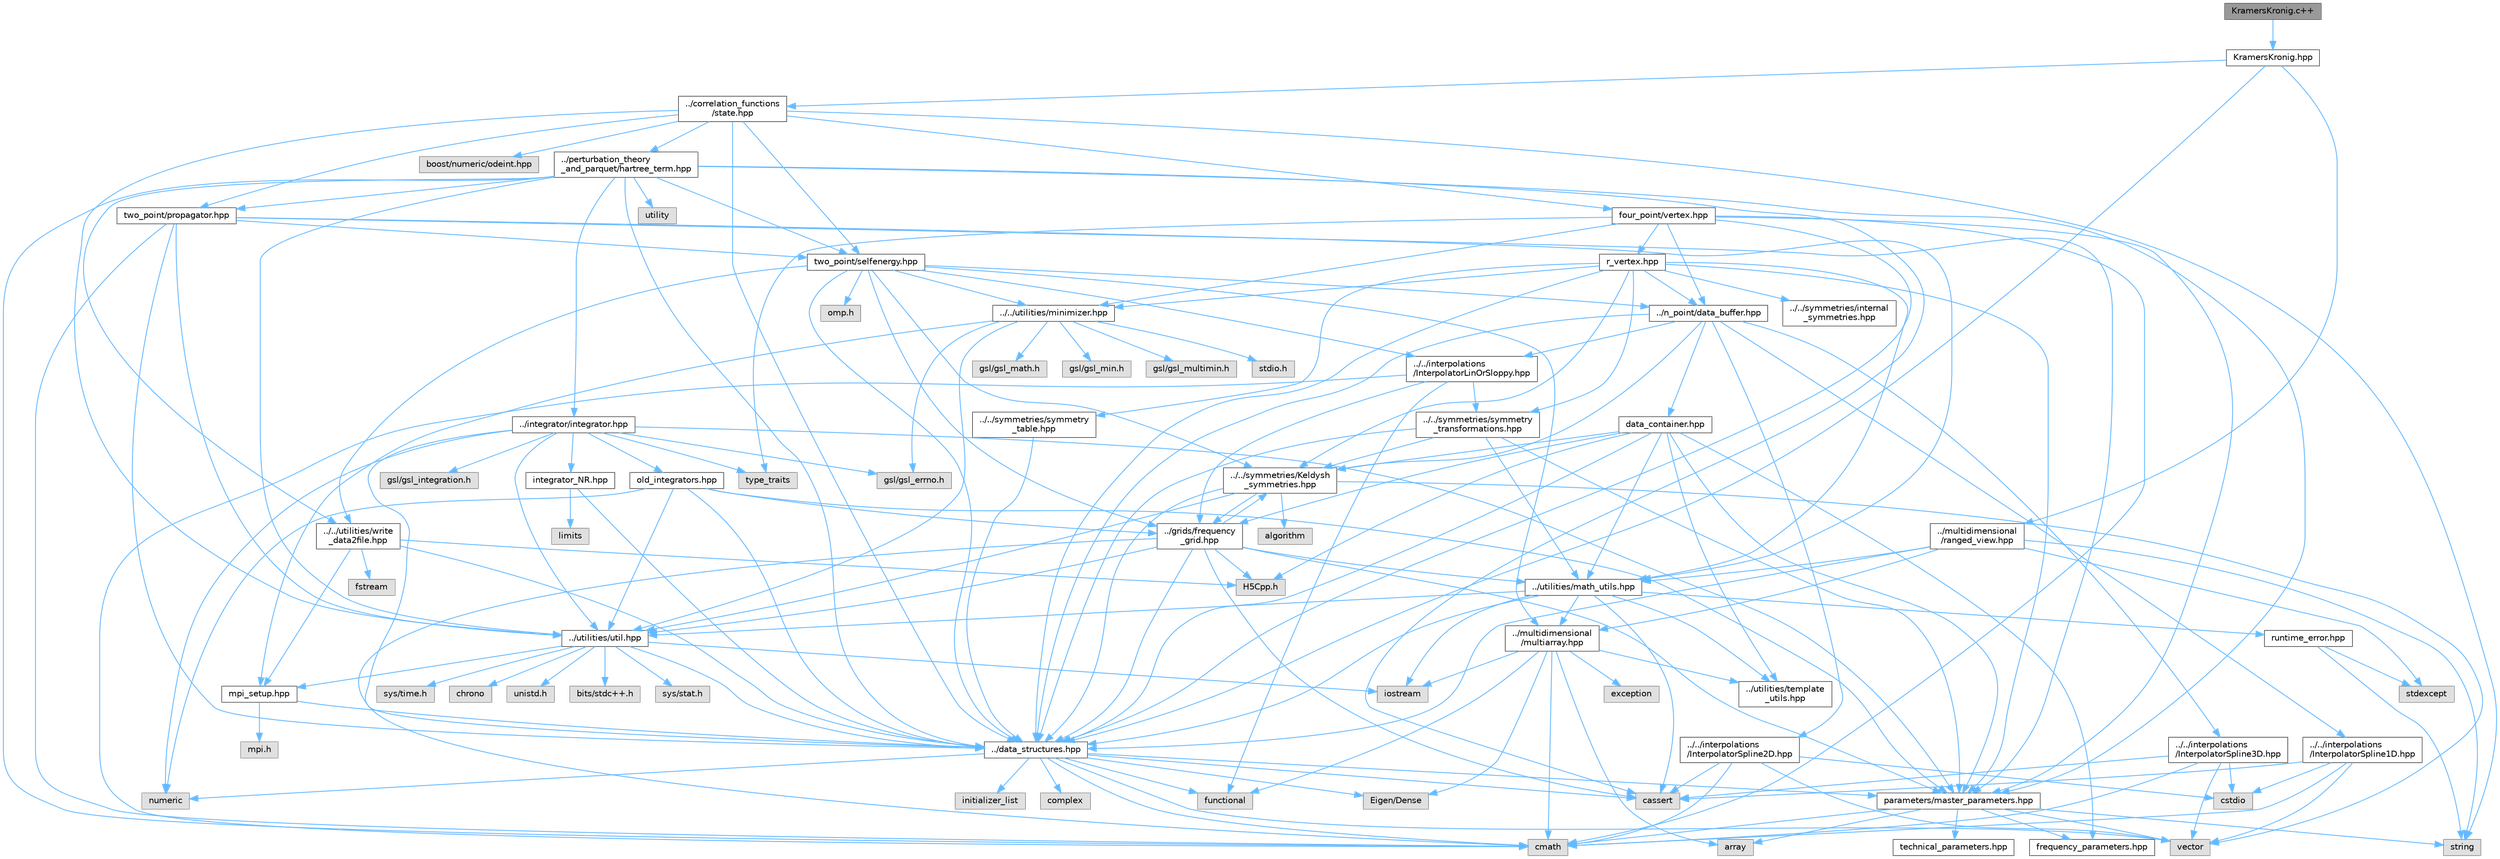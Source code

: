 digraph "KramersKronig.c++"
{
 // INTERACTIVE_SVG=YES
 // LATEX_PDF_SIZE
  bgcolor="transparent";
  edge [fontname=Helvetica,fontsize=10,labelfontname=Helvetica,labelfontsize=10];
  node [fontname=Helvetica,fontsize=10,shape=box,height=0.2,width=0.4];
  Node1 [id="Node000001",label="KramersKronig.c++",height=0.2,width=0.4,color="gray40", fillcolor="grey60", style="filled", fontcolor="black",tooltip=" "];
  Node1 -> Node2 [id="edge1_Node000001_Node000002",color="steelblue1",style="solid",tooltip=" "];
  Node2 [id="Node000002",label="KramersKronig.hpp",height=0.2,width=0.4,color="grey40", fillcolor="white", style="filled",URL="$d1/db3/KramersKronig_8hpp.html",tooltip=" "];
  Node2 -> Node3 [id="edge2_Node000002_Node000003",color="steelblue1",style="solid",tooltip=" "];
  Node3 [id="Node000003",label="../data_structures.hpp",height=0.2,width=0.4,color="grey40", fillcolor="white", style="filled",URL="$d7/d59/data__structures_8hpp.html",tooltip=" "];
  Node3 -> Node4 [id="edge3_Node000003_Node000004",color="steelblue1",style="solid",tooltip=" "];
  Node4 [id="Node000004",label="complex",height=0.2,width=0.4,color="grey60", fillcolor="#E0E0E0", style="filled",tooltip=" "];
  Node3 -> Node5 [id="edge4_Node000003_Node000005",color="steelblue1",style="solid",tooltip=" "];
  Node5 [id="Node000005",label="cmath",height=0.2,width=0.4,color="grey60", fillcolor="#E0E0E0", style="filled",tooltip=" "];
  Node3 -> Node6 [id="edge5_Node000003_Node000006",color="steelblue1",style="solid",tooltip=" "];
  Node6 [id="Node000006",label="vector",height=0.2,width=0.4,color="grey60", fillcolor="#E0E0E0", style="filled",tooltip=" "];
  Node3 -> Node7 [id="edge6_Node000003_Node000007",color="steelblue1",style="solid",tooltip=" "];
  Node7 [id="Node000007",label="initializer_list",height=0.2,width=0.4,color="grey60", fillcolor="#E0E0E0", style="filled",tooltip=" "];
  Node3 -> Node8 [id="edge7_Node000003_Node000008",color="steelblue1",style="solid",tooltip=" "];
  Node8 [id="Node000008",label="functional",height=0.2,width=0.4,color="grey60", fillcolor="#E0E0E0", style="filled",tooltip=" "];
  Node3 -> Node9 [id="edge8_Node000003_Node000009",color="steelblue1",style="solid",tooltip=" "];
  Node9 [id="Node000009",label="cassert",height=0.2,width=0.4,color="grey60", fillcolor="#E0E0E0", style="filled",tooltip=" "];
  Node3 -> Node10 [id="edge9_Node000003_Node000010",color="steelblue1",style="solid",tooltip=" "];
  Node10 [id="Node000010",label="numeric",height=0.2,width=0.4,color="grey60", fillcolor="#E0E0E0", style="filled",tooltip=" "];
  Node3 -> Node11 [id="edge10_Node000003_Node000011",color="steelblue1",style="solid",tooltip=" "];
  Node11 [id="Node000011",label="parameters/master_parameters.hpp",height=0.2,width=0.4,color="grey40", fillcolor="white", style="filled",URL="$d1/df8/master__parameters_8hpp.html",tooltip=" "];
  Node11 -> Node5 [id="edge11_Node000011_Node000005",color="steelblue1",style="solid",tooltip=" "];
  Node11 -> Node6 [id="edge12_Node000011_Node000006",color="steelblue1",style="solid",tooltip=" "];
  Node11 -> Node12 [id="edge13_Node000011_Node000012",color="steelblue1",style="solid",tooltip=" "];
  Node12 [id="Node000012",label="string",height=0.2,width=0.4,color="grey60", fillcolor="#E0E0E0", style="filled",tooltip=" "];
  Node11 -> Node13 [id="edge14_Node000011_Node000013",color="steelblue1",style="solid",tooltip=" "];
  Node13 [id="Node000013",label="array",height=0.2,width=0.4,color="grey60", fillcolor="#E0E0E0", style="filled",tooltip=" "];
  Node11 -> Node14 [id="edge15_Node000011_Node000014",color="steelblue1",style="solid",tooltip=" "];
  Node14 [id="Node000014",label="frequency_parameters.hpp",height=0.2,width=0.4,color="grey40", fillcolor="white", style="filled",URL="$d3/d3c/frequency__parameters_8hpp.html",tooltip=" "];
  Node11 -> Node15 [id="edge16_Node000011_Node000015",color="steelblue1",style="solid",tooltip=" "];
  Node15 [id="Node000015",label="technical_parameters.hpp",height=0.2,width=0.4,color="grey40", fillcolor="white", style="filled",URL="$d9/d3a/technical__parameters_8hpp.html",tooltip=" "];
  Node3 -> Node16 [id="edge17_Node000003_Node000016",color="steelblue1",style="solid",tooltip=" "];
  Node16 [id="Node000016",label="Eigen/Dense",height=0.2,width=0.4,color="grey60", fillcolor="#E0E0E0", style="filled",tooltip=" "];
  Node2 -> Node17 [id="edge18_Node000002_Node000017",color="steelblue1",style="solid",tooltip=" "];
  Node17 [id="Node000017",label="../correlation_functions\l/state.hpp",height=0.2,width=0.4,color="grey40", fillcolor="white", style="filled",URL="$da/d3b/state_8hpp.html",tooltip=" "];
  Node17 -> Node3 [id="edge19_Node000017_Node000003",color="steelblue1",style="solid",tooltip=" "];
  Node17 -> Node18 [id="edge20_Node000017_Node000018",color="steelblue1",style="solid",tooltip=" "];
  Node18 [id="Node000018",label="four_point/vertex.hpp",height=0.2,width=0.4,color="grey40", fillcolor="white", style="filled",URL="$d1/d2d/vertex_8hpp.html",tooltip=" "];
  Node18 -> Node5 [id="edge21_Node000018_Node000005",color="steelblue1",style="solid",tooltip=" "];
  Node18 -> Node19 [id="edge22_Node000018_Node000019",color="steelblue1",style="solid",tooltip=" "];
  Node19 [id="Node000019",label="type_traits",height=0.2,width=0.4,color="grey60", fillcolor="#E0E0E0", style="filled",tooltip=" "];
  Node18 -> Node3 [id="edge23_Node000018_Node000003",color="steelblue1",style="solid",tooltip=" "];
  Node18 -> Node11 [id="edge24_Node000018_Node000011",color="steelblue1",style="solid",tooltip=" "];
  Node18 -> Node20 [id="edge25_Node000018_Node000020",color="steelblue1",style="solid",tooltip=" "];
  Node20 [id="Node000020",label="r_vertex.hpp",height=0.2,width=0.4,color="grey40", fillcolor="white", style="filled",URL="$d3/d22/r__vertex_8hpp.html",tooltip=" "];
  Node20 -> Node3 [id="edge26_Node000020_Node000003",color="steelblue1",style="solid",tooltip=" "];
  Node20 -> Node11 [id="edge27_Node000020_Node000011",color="steelblue1",style="solid",tooltip=" "];
  Node20 -> Node21 [id="edge28_Node000020_Node000021",color="steelblue1",style="solid",tooltip=" "];
  Node21 [id="Node000021",label="../../symmetries/Keldysh\l_symmetries.hpp",height=0.2,width=0.4,color="grey40", fillcolor="white", style="filled",URL="$d2/d1a/Keldysh__symmetries_8hpp.html",tooltip=" "];
  Node21 -> Node6 [id="edge29_Node000021_Node000006",color="steelblue1",style="solid",tooltip=" "];
  Node21 -> Node22 [id="edge30_Node000021_Node000022",color="steelblue1",style="solid",tooltip=" "];
  Node22 [id="Node000022",label="algorithm",height=0.2,width=0.4,color="grey60", fillcolor="#E0E0E0", style="filled",tooltip=" "];
  Node21 -> Node3 [id="edge31_Node000021_Node000003",color="steelblue1",style="solid",tooltip=" "];
  Node21 -> Node23 [id="edge32_Node000021_Node000023",color="steelblue1",style="solid",tooltip=" "];
  Node23 [id="Node000023",label="../utilities/util.hpp",height=0.2,width=0.4,color="grey40", fillcolor="white", style="filled",URL="$d0/d3f/util_8hpp.html",tooltip=" "];
  Node23 -> Node24 [id="edge33_Node000023_Node000024",color="steelblue1",style="solid",tooltip=" "];
  Node24 [id="Node000024",label="sys/time.h",height=0.2,width=0.4,color="grey60", fillcolor="#E0E0E0", style="filled",tooltip=" "];
  Node23 -> Node25 [id="edge34_Node000023_Node000025",color="steelblue1",style="solid",tooltip=" "];
  Node25 [id="Node000025",label="chrono",height=0.2,width=0.4,color="grey60", fillcolor="#E0E0E0", style="filled",tooltip=" "];
  Node23 -> Node26 [id="edge35_Node000023_Node000026",color="steelblue1",style="solid",tooltip=" "];
  Node26 [id="Node000026",label="unistd.h",height=0.2,width=0.4,color="grey60", fillcolor="#E0E0E0", style="filled",tooltip=" "];
  Node23 -> Node27 [id="edge36_Node000023_Node000027",color="steelblue1",style="solid",tooltip=" "];
  Node27 [id="Node000027",label="iostream",height=0.2,width=0.4,color="grey60", fillcolor="#E0E0E0", style="filled",tooltip=" "];
  Node23 -> Node28 [id="edge37_Node000023_Node000028",color="steelblue1",style="solid",tooltip=" "];
  Node28 [id="Node000028",label="bits/stdc++.h",height=0.2,width=0.4,color="grey60", fillcolor="#E0E0E0", style="filled",tooltip=" "];
  Node23 -> Node29 [id="edge38_Node000023_Node000029",color="steelblue1",style="solid",tooltip=" "];
  Node29 [id="Node000029",label="sys/stat.h",height=0.2,width=0.4,color="grey60", fillcolor="#E0E0E0", style="filled",tooltip=" "];
  Node23 -> Node3 [id="edge39_Node000023_Node000003",color="steelblue1",style="solid",tooltip=" "];
  Node23 -> Node30 [id="edge40_Node000023_Node000030",color="steelblue1",style="solid",tooltip=" "];
  Node30 [id="Node000030",label="mpi_setup.hpp",height=0.2,width=0.4,color="grey40", fillcolor="white", style="filled",URL="$db/de0/mpi__setup_8hpp.html",tooltip=" "];
  Node30 -> Node3 [id="edge41_Node000030_Node000003",color="steelblue1",style="solid",tooltip=" "];
  Node30 -> Node31 [id="edge42_Node000030_Node000031",color="steelblue1",style="solid",tooltip=" "];
  Node31 [id="Node000031",label="mpi.h",height=0.2,width=0.4,color="grey60", fillcolor="#E0E0E0", style="filled",tooltip=" "];
  Node21 -> Node32 [id="edge43_Node000021_Node000032",color="steelblue1",style="solid",tooltip=" "];
  Node32 [id="Node000032",label="../grids/frequency\l_grid.hpp",height=0.2,width=0.4,color="grey40", fillcolor="white", style="filled",URL="$d5/d39/frequency__grid_8hpp.html",tooltip=" "];
  Node32 -> Node5 [id="edge44_Node000032_Node000005",color="steelblue1",style="solid",tooltip=" "];
  Node32 -> Node3 [id="edge45_Node000032_Node000003",color="steelblue1",style="solid",tooltip=" "];
  Node32 -> Node23 [id="edge46_Node000032_Node000023",color="steelblue1",style="solid",tooltip=" "];
  Node32 -> Node11 [id="edge47_Node000032_Node000011",color="steelblue1",style="solid",tooltip=" "];
  Node32 -> Node33 [id="edge48_Node000032_Node000033",color="steelblue1",style="solid",tooltip=" "];
  Node33 [id="Node000033",label="../utilities/math_utils.hpp",height=0.2,width=0.4,color="grey40", fillcolor="white", style="filled",URL="$de/dbb/math__utils_8hpp.html",tooltip=" "];
  Node33 -> Node3 [id="edge49_Node000033_Node000003",color="steelblue1",style="solid",tooltip=" "];
  Node33 -> Node34 [id="edge50_Node000033_Node000034",color="steelblue1",style="solid",tooltip=" "];
  Node34 [id="Node000034",label="../multidimensional\l/multiarray.hpp",height=0.2,width=0.4,color="grey40", fillcolor="white", style="filled",URL="$df/da4/multiarray_8hpp.html",tooltip=" "];
  Node34 -> Node13 [id="edge51_Node000034_Node000013",color="steelblue1",style="solid",tooltip=" "];
  Node34 -> Node5 [id="edge52_Node000034_Node000005",color="steelblue1",style="solid",tooltip=" "];
  Node34 -> Node35 [id="edge53_Node000034_Node000035",color="steelblue1",style="solid",tooltip=" "];
  Node35 [id="Node000035",label="exception",height=0.2,width=0.4,color="grey60", fillcolor="#E0E0E0", style="filled",tooltip=" "];
  Node34 -> Node8 [id="edge54_Node000034_Node000008",color="steelblue1",style="solid",tooltip=" "];
  Node34 -> Node27 [id="edge55_Node000034_Node000027",color="steelblue1",style="solid",tooltip=" "];
  Node34 -> Node16 [id="edge56_Node000034_Node000016",color="steelblue1",style="solid",tooltip=" "];
  Node34 -> Node36 [id="edge57_Node000034_Node000036",color="steelblue1",style="solid",tooltip=" "];
  Node36 [id="Node000036",label="../utilities/template\l_utils.hpp",height=0.2,width=0.4,color="grey40", fillcolor="white", style="filled",URL="$dd/de3/template__utils_8hpp.html",tooltip=" "];
  Node33 -> Node36 [id="edge58_Node000033_Node000036",color="steelblue1",style="solid",tooltip=" "];
  Node33 -> Node37 [id="edge59_Node000033_Node000037",color="steelblue1",style="solid",tooltip=" "];
  Node37 [id="Node000037",label="runtime_error.hpp",height=0.2,width=0.4,color="grey40", fillcolor="white", style="filled",URL="$d1/d64/runtime__error_8hpp.html",tooltip=" "];
  Node37 -> Node38 [id="edge60_Node000037_Node000038",color="steelblue1",style="solid",tooltip=" "];
  Node38 [id="Node000038",label="stdexcept",height=0.2,width=0.4,color="grey60", fillcolor="#E0E0E0", style="filled",tooltip=" "];
  Node37 -> Node12 [id="edge61_Node000037_Node000012",color="steelblue1",style="solid",tooltip=" "];
  Node33 -> Node23 [id="edge62_Node000033_Node000023",color="steelblue1",style="solid",tooltip=" "];
  Node33 -> Node27 [id="edge63_Node000033_Node000027",color="steelblue1",style="solid",tooltip=" "];
  Node33 -> Node9 [id="edge64_Node000033_Node000009",color="steelblue1",style="solid",tooltip=" "];
  Node32 -> Node21 [id="edge65_Node000032_Node000021",color="steelblue1",style="solid",tooltip=" "];
  Node32 -> Node9 [id="edge66_Node000032_Node000009",color="steelblue1",style="solid",tooltip=" "];
  Node32 -> Node39 [id="edge67_Node000032_Node000039",color="steelblue1",style="solid",tooltip=" "];
  Node39 [id="Node000039",label="H5Cpp.h",height=0.2,width=0.4,color="grey60", fillcolor="#E0E0E0", style="filled",tooltip=" "];
  Node20 -> Node40 [id="edge68_Node000020_Node000040",color="steelblue1",style="solid",tooltip=" "];
  Node40 [id="Node000040",label="../../symmetries/internal\l_symmetries.hpp",height=0.2,width=0.4,color="grey40", fillcolor="white", style="filled",URL="$d1/dfd/internal__symmetries_8hpp.html",tooltip=" "];
  Node20 -> Node41 [id="edge69_Node000020_Node000041",color="steelblue1",style="solid",tooltip=" "];
  Node41 [id="Node000041",label="../../symmetries/symmetry\l_transformations.hpp",height=0.2,width=0.4,color="grey40", fillcolor="white", style="filled",URL="$db/d7d/symmetry__transformations_8hpp.html",tooltip=" "];
  Node41 -> Node11 [id="edge70_Node000041_Node000011",color="steelblue1",style="solid",tooltip=" "];
  Node41 -> Node33 [id="edge71_Node000041_Node000033",color="steelblue1",style="solid",tooltip=" "];
  Node41 -> Node21 [id="edge72_Node000041_Node000021",color="steelblue1",style="solid",tooltip=" "];
  Node41 -> Node3 [id="edge73_Node000041_Node000003",color="steelblue1",style="solid",tooltip=" "];
  Node20 -> Node42 [id="edge74_Node000020_Node000042",color="steelblue1",style="solid",tooltip=" "];
  Node42 [id="Node000042",label="../../symmetries/symmetry\l_table.hpp",height=0.2,width=0.4,color="grey40", fillcolor="white", style="filled",URL="$d3/d77/symmetry__table_8hpp.html",tooltip=" "];
  Node42 -> Node3 [id="edge75_Node000042_Node000003",color="steelblue1",style="solid",tooltip=" "];
  Node20 -> Node33 [id="edge76_Node000020_Node000033",color="steelblue1",style="solid",tooltip=" "];
  Node20 -> Node43 [id="edge77_Node000020_Node000043",color="steelblue1",style="solid",tooltip=" "];
  Node43 [id="Node000043",label="../../utilities/minimizer.hpp",height=0.2,width=0.4,color="grey40", fillcolor="white", style="filled",URL="$d4/d21/minimizer_8hpp.html",tooltip=" "];
  Node43 -> Node44 [id="edge78_Node000043_Node000044",color="steelblue1",style="solid",tooltip=" "];
  Node44 [id="Node000044",label="stdio.h",height=0.2,width=0.4,color="grey60", fillcolor="#E0E0E0", style="filled",tooltip=" "];
  Node43 -> Node45 [id="edge79_Node000043_Node000045",color="steelblue1",style="solid",tooltip=" "];
  Node45 [id="Node000045",label="gsl/gsl_errno.h",height=0.2,width=0.4,color="grey60", fillcolor="#E0E0E0", style="filled",tooltip=" "];
  Node43 -> Node46 [id="edge80_Node000043_Node000046",color="steelblue1",style="solid",tooltip=" "];
  Node46 [id="Node000046",label="gsl/gsl_math.h",height=0.2,width=0.4,color="grey60", fillcolor="#E0E0E0", style="filled",tooltip=" "];
  Node43 -> Node47 [id="edge81_Node000043_Node000047",color="steelblue1",style="solid",tooltip=" "];
  Node47 [id="Node000047",label="gsl/gsl_min.h",height=0.2,width=0.4,color="grey60", fillcolor="#E0E0E0", style="filled",tooltip=" "];
  Node43 -> Node48 [id="edge82_Node000043_Node000048",color="steelblue1",style="solid",tooltip=" "];
  Node48 [id="Node000048",label="gsl/gsl_multimin.h",height=0.2,width=0.4,color="grey60", fillcolor="#E0E0E0", style="filled",tooltip=" "];
  Node43 -> Node30 [id="edge83_Node000043_Node000030",color="steelblue1",style="solid",tooltip=" "];
  Node43 -> Node23 [id="edge84_Node000043_Node000023",color="steelblue1",style="solid",tooltip=" "];
  Node20 -> Node49 [id="edge85_Node000020_Node000049",color="steelblue1",style="solid",tooltip=" "];
  Node49 [id="Node000049",label="../n_point/data_buffer.hpp",height=0.2,width=0.4,color="grey40", fillcolor="white", style="filled",URL="$dc/d80/data__buffer_8hpp.html",tooltip=" "];
  Node49 -> Node3 [id="edge86_Node000049_Node000003",color="steelblue1",style="solid",tooltip=" "];
  Node49 -> Node21 [id="edge87_Node000049_Node000021",color="steelblue1",style="solid",tooltip=" "];
  Node49 -> Node50 [id="edge88_Node000049_Node000050",color="steelblue1",style="solid",tooltip=" "];
  Node50 [id="Node000050",label="data_container.hpp",height=0.2,width=0.4,color="grey40", fillcolor="white", style="filled",URL="$da/dbc/data__container_8hpp.html",tooltip=" "];
  Node50 -> Node36 [id="edge89_Node000050_Node000036",color="steelblue1",style="solid",tooltip=" "];
  Node50 -> Node33 [id="edge90_Node000050_Node000033",color="steelblue1",style="solid",tooltip=" "];
  Node50 -> Node21 [id="edge91_Node000050_Node000021",color="steelblue1",style="solid",tooltip=" "];
  Node50 -> Node3 [id="edge92_Node000050_Node000003",color="steelblue1",style="solid",tooltip=" "];
  Node50 -> Node11 [id="edge93_Node000050_Node000011",color="steelblue1",style="solid",tooltip=" "];
  Node50 -> Node14 [id="edge94_Node000050_Node000014",color="steelblue1",style="solid",tooltip=" "];
  Node50 -> Node32 [id="edge95_Node000050_Node000032",color="steelblue1",style="solid",tooltip=" "];
  Node50 -> Node39 [id="edge96_Node000050_Node000039",color="steelblue1",style="solid",tooltip=" "];
  Node49 -> Node51 [id="edge97_Node000049_Node000051",color="steelblue1",style="solid",tooltip=" "];
  Node51 [id="Node000051",label="../../interpolations\l/InterpolatorLinOrSloppy.hpp",height=0.2,width=0.4,color="grey40", fillcolor="white", style="filled",URL="$d3/d17/InterpolatorLinOrSloppy_8hpp.html",tooltip=" "];
  Node51 -> Node5 [id="edge98_Node000051_Node000005",color="steelblue1",style="solid",tooltip=" "];
  Node51 -> Node8 [id="edge99_Node000051_Node000008",color="steelblue1",style="solid",tooltip=" "];
  Node51 -> Node32 [id="edge100_Node000051_Node000032",color="steelblue1",style="solid",tooltip=" "];
  Node51 -> Node41 [id="edge101_Node000051_Node000041",color="steelblue1",style="solid",tooltip=" "];
  Node49 -> Node52 [id="edge102_Node000049_Node000052",color="steelblue1",style="solid",tooltip=" "];
  Node52 [id="Node000052",label="../../interpolations\l/InterpolatorSpline1D.hpp",height=0.2,width=0.4,color="grey40", fillcolor="white", style="filled",URL="$d1/d52/InterpolatorSpline1D_8hpp.html",tooltip=" "];
  Node52 -> Node53 [id="edge103_Node000052_Node000053",color="steelblue1",style="solid",tooltip=" "];
  Node53 [id="Node000053",label="cstdio",height=0.2,width=0.4,color="grey60", fillcolor="#E0E0E0", style="filled",tooltip=" "];
  Node52 -> Node9 [id="edge104_Node000052_Node000009",color="steelblue1",style="solid",tooltip=" "];
  Node52 -> Node5 [id="edge105_Node000052_Node000005",color="steelblue1",style="solid",tooltip=" "];
  Node52 -> Node6 [id="edge106_Node000052_Node000006",color="steelblue1",style="solid",tooltip=" "];
  Node49 -> Node54 [id="edge107_Node000049_Node000054",color="steelblue1",style="solid",tooltip=" "];
  Node54 [id="Node000054",label="../../interpolations\l/InterpolatorSpline2D.hpp",height=0.2,width=0.4,color="grey40", fillcolor="white", style="filled",URL="$d6/d91/InterpolatorSpline2D_8hpp.html",tooltip=" "];
  Node54 -> Node53 [id="edge108_Node000054_Node000053",color="steelblue1",style="solid",tooltip=" "];
  Node54 -> Node9 [id="edge109_Node000054_Node000009",color="steelblue1",style="solid",tooltip=" "];
  Node54 -> Node5 [id="edge110_Node000054_Node000005",color="steelblue1",style="solid",tooltip=" "];
  Node54 -> Node6 [id="edge111_Node000054_Node000006",color="steelblue1",style="solid",tooltip=" "];
  Node49 -> Node55 [id="edge112_Node000049_Node000055",color="steelblue1",style="solid",tooltip=" "];
  Node55 [id="Node000055",label="../../interpolations\l/InterpolatorSpline3D.hpp",height=0.2,width=0.4,color="grey40", fillcolor="white", style="filled",URL="$dd/dcc/InterpolatorSpline3D_8hpp.html",tooltip=" "];
  Node55 -> Node53 [id="edge113_Node000055_Node000053",color="steelblue1",style="solid",tooltip=" "];
  Node55 -> Node9 [id="edge114_Node000055_Node000009",color="steelblue1",style="solid",tooltip=" "];
  Node55 -> Node5 [id="edge115_Node000055_Node000005",color="steelblue1",style="solid",tooltip=" "];
  Node55 -> Node6 [id="edge116_Node000055_Node000006",color="steelblue1",style="solid",tooltip=" "];
  Node18 -> Node43 [id="edge117_Node000018_Node000043",color="steelblue1",style="solid",tooltip=" "];
  Node18 -> Node49 [id="edge118_Node000018_Node000049",color="steelblue1",style="solid",tooltip=" "];
  Node17 -> Node56 [id="edge119_Node000017_Node000056",color="steelblue1",style="solid",tooltip=" "];
  Node56 [id="Node000056",label="two_point/selfenergy.hpp",height=0.2,width=0.4,color="grey40", fillcolor="white", style="filled",URL="$d6/d2d/selfenergy_8hpp.html",tooltip=" "];
  Node56 -> Node3 [id="edge120_Node000056_Node000003",color="steelblue1",style="solid",tooltip=" "];
  Node56 -> Node34 [id="edge121_Node000056_Node000034",color="steelblue1",style="solid",tooltip=" "];
  Node56 -> Node49 [id="edge122_Node000056_Node000049",color="steelblue1",style="solid",tooltip=" "];
  Node56 -> Node32 [id="edge123_Node000056_Node000032",color="steelblue1",style="solid",tooltip=" "];
  Node56 -> Node43 [id="edge124_Node000056_Node000043",color="steelblue1",style="solid",tooltip=" "];
  Node56 -> Node57 [id="edge125_Node000056_Node000057",color="steelblue1",style="solid",tooltip=" "];
  Node57 [id="Node000057",label="omp.h",height=0.2,width=0.4,color="grey60", fillcolor="#E0E0E0", style="filled",tooltip=" "];
  Node56 -> Node21 [id="edge126_Node000056_Node000021",color="steelblue1",style="solid",tooltip=" "];
  Node56 -> Node58 [id="edge127_Node000056_Node000058",color="steelblue1",style="solid",tooltip=" "];
  Node58 [id="Node000058",label="../../utilities/write\l_data2file.hpp",height=0.2,width=0.4,color="grey40", fillcolor="white", style="filled",URL="$d8/d74/write__data2file_8hpp.html",tooltip=" "];
  Node58 -> Node3 [id="edge128_Node000058_Node000003",color="steelblue1",style="solid",tooltip=" "];
  Node58 -> Node30 [id="edge129_Node000058_Node000030",color="steelblue1",style="solid",tooltip=" "];
  Node58 -> Node59 [id="edge130_Node000058_Node000059",color="steelblue1",style="solid",tooltip=" "];
  Node59 [id="Node000059",label="fstream",height=0.2,width=0.4,color="grey60", fillcolor="#E0E0E0", style="filled",tooltip=" "];
  Node58 -> Node39 [id="edge131_Node000058_Node000039",color="steelblue1",style="solid",tooltip=" "];
  Node56 -> Node51 [id="edge132_Node000056_Node000051",color="steelblue1",style="solid",tooltip=" "];
  Node17 -> Node60 [id="edge133_Node000017_Node000060",color="steelblue1",style="solid",tooltip=" "];
  Node60 [id="Node000060",label="two_point/propagator.hpp",height=0.2,width=0.4,color="grey40", fillcolor="white", style="filled",URL="$d5/df7/propagator_8hpp.html",tooltip=" "];
  Node60 -> Node5 [id="edge134_Node000060_Node000005",color="steelblue1",style="solid",tooltip=" "];
  Node60 -> Node3 [id="edge135_Node000060_Node000003",color="steelblue1",style="solid",tooltip=" "];
  Node60 -> Node33 [id="edge136_Node000060_Node000033",color="steelblue1",style="solid",tooltip=" "];
  Node60 -> Node56 [id="edge137_Node000060_Node000056",color="steelblue1",style="solid",tooltip=" "];
  Node60 -> Node11 [id="edge138_Node000060_Node000011",color="steelblue1",style="solid",tooltip=" "];
  Node60 -> Node23 [id="edge139_Node000060_Node000023",color="steelblue1",style="solid",tooltip=" "];
  Node17 -> Node61 [id="edge140_Node000017_Node000061",color="steelblue1",style="solid",tooltip=" "];
  Node61 [id="Node000061",label="../perturbation_theory\l_and_parquet/hartree_term.hpp",height=0.2,width=0.4,color="grey40", fillcolor="white", style="filled",URL="$d1/db3/hartree__term_8hpp.html",tooltip=" "];
  Node61 -> Node11 [id="edge141_Node000061_Node000011",color="steelblue1",style="solid",tooltip=" "];
  Node61 -> Node3 [id="edge142_Node000061_Node000003",color="steelblue1",style="solid",tooltip=" "];
  Node61 -> Node56 [id="edge143_Node000061_Node000056",color="steelblue1",style="solid",tooltip=" "];
  Node61 -> Node60 [id="edge144_Node000061_Node000060",color="steelblue1",style="solid",tooltip=" "];
  Node61 -> Node62 [id="edge145_Node000061_Node000062",color="steelblue1",style="solid",tooltip=" "];
  Node62 [id="Node000062",label="../integrator/integrator.hpp",height=0.2,width=0.4,color="grey40", fillcolor="white", style="filled",URL="$dd/d1f/integrator_8hpp.html",tooltip=" "];
  Node62 -> Node10 [id="edge146_Node000062_Node000010",color="steelblue1",style="solid",tooltip=" "];
  Node62 -> Node19 [id="edge147_Node000062_Node000019",color="steelblue1",style="solid",tooltip=" "];
  Node62 -> Node3 [id="edge148_Node000062_Node000003",color="steelblue1",style="solid",tooltip=" "];
  Node62 -> Node11 [id="edge149_Node000062_Node000011",color="steelblue1",style="solid",tooltip=" "];
  Node62 -> Node63 [id="edge150_Node000062_Node000063",color="steelblue1",style="solid",tooltip=" "];
  Node63 [id="Node000063",label="gsl/gsl_integration.h",height=0.2,width=0.4,color="grey60", fillcolor="#E0E0E0", style="filled",tooltip=" "];
  Node62 -> Node45 [id="edge151_Node000062_Node000045",color="steelblue1",style="solid",tooltip=" "];
  Node62 -> Node64 [id="edge152_Node000062_Node000064",color="steelblue1",style="solid",tooltip=" "];
  Node64 [id="Node000064",label="old_integrators.hpp",height=0.2,width=0.4,color="grey40", fillcolor="white", style="filled",URL="$d7/d65/old__integrators_8hpp.html",tooltip=" "];
  Node64 -> Node10 [id="edge153_Node000064_Node000010",color="steelblue1",style="solid",tooltip=" "];
  Node64 -> Node3 [id="edge154_Node000064_Node000003",color="steelblue1",style="solid",tooltip=" "];
  Node64 -> Node11 [id="edge155_Node000064_Node000011",color="steelblue1",style="solid",tooltip=" "];
  Node64 -> Node23 [id="edge156_Node000064_Node000023",color="steelblue1",style="solid",tooltip=" "];
  Node64 -> Node32 [id="edge157_Node000064_Node000032",color="steelblue1",style="solid",tooltip=" "];
  Node62 -> Node65 [id="edge158_Node000062_Node000065",color="steelblue1",style="solid",tooltip=" "];
  Node65 [id="Node000065",label="integrator_NR.hpp",height=0.2,width=0.4,color="grey40", fillcolor="white", style="filled",URL="$da/db4/integrator__NR_8hpp.html",tooltip=" "];
  Node65 -> Node66 [id="edge159_Node000065_Node000066",color="steelblue1",style="solid",tooltip=" "];
  Node66 [id="Node000066",label="limits",height=0.2,width=0.4,color="grey60", fillcolor="#E0E0E0", style="filled",tooltip=" "];
  Node65 -> Node3 [id="edge160_Node000065_Node000003",color="steelblue1",style="solid",tooltip=" "];
  Node62 -> Node23 [id="edge161_Node000062_Node000023",color="steelblue1",style="solid",tooltip=" "];
  Node61 -> Node58 [id="edge162_Node000061_Node000058",color="steelblue1",style="solid",tooltip=" "];
  Node61 -> Node23 [id="edge163_Node000061_Node000023",color="steelblue1",style="solid",tooltip=" "];
  Node61 -> Node9 [id="edge164_Node000061_Node000009",color="steelblue1",style="solid",tooltip=" "];
  Node61 -> Node5 [id="edge165_Node000061_Node000005",color="steelblue1",style="solid",tooltip=" "];
  Node61 -> Node67 [id="edge166_Node000061_Node000067",color="steelblue1",style="solid",tooltip=" "];
  Node67 [id="Node000067",label="utility",height=0.2,width=0.4,color="grey60", fillcolor="#E0E0E0", style="filled",tooltip=" "];
  Node17 -> Node23 [id="edge167_Node000017_Node000023",color="steelblue1",style="solid",tooltip=" "];
  Node17 -> Node68 [id="edge168_Node000017_Node000068",color="steelblue1",style="solid",tooltip=" "];
  Node68 [id="Node000068",label="boost/numeric/odeint.hpp",height=0.2,width=0.4,color="grey60", fillcolor="#E0E0E0", style="filled",tooltip=" "];
  Node17 -> Node12 [id="edge169_Node000017_Node000012",color="steelblue1",style="solid",tooltip=" "];
  Node2 -> Node69 [id="edge170_Node000002_Node000069",color="steelblue1",style="solid",tooltip=" "];
  Node69 [id="Node000069",label="../multidimensional\l/ranged_view.hpp",height=0.2,width=0.4,color="grey40", fillcolor="white", style="filled",URL="$dd/df3/ranged__view_8hpp.html",tooltip=" "];
  Node69 -> Node38 [id="edge171_Node000069_Node000038",color="steelblue1",style="solid",tooltip=" "];
  Node69 -> Node12 [id="edge172_Node000069_Node000012",color="steelblue1",style="solid",tooltip=" "];
  Node69 -> Node33 [id="edge173_Node000069_Node000033",color="steelblue1",style="solid",tooltip=" "];
  Node69 -> Node3 [id="edge174_Node000069_Node000003",color="steelblue1",style="solid",tooltip=" "];
  Node69 -> Node34 [id="edge175_Node000069_Node000034",color="steelblue1",style="solid",tooltip=" "];
}
